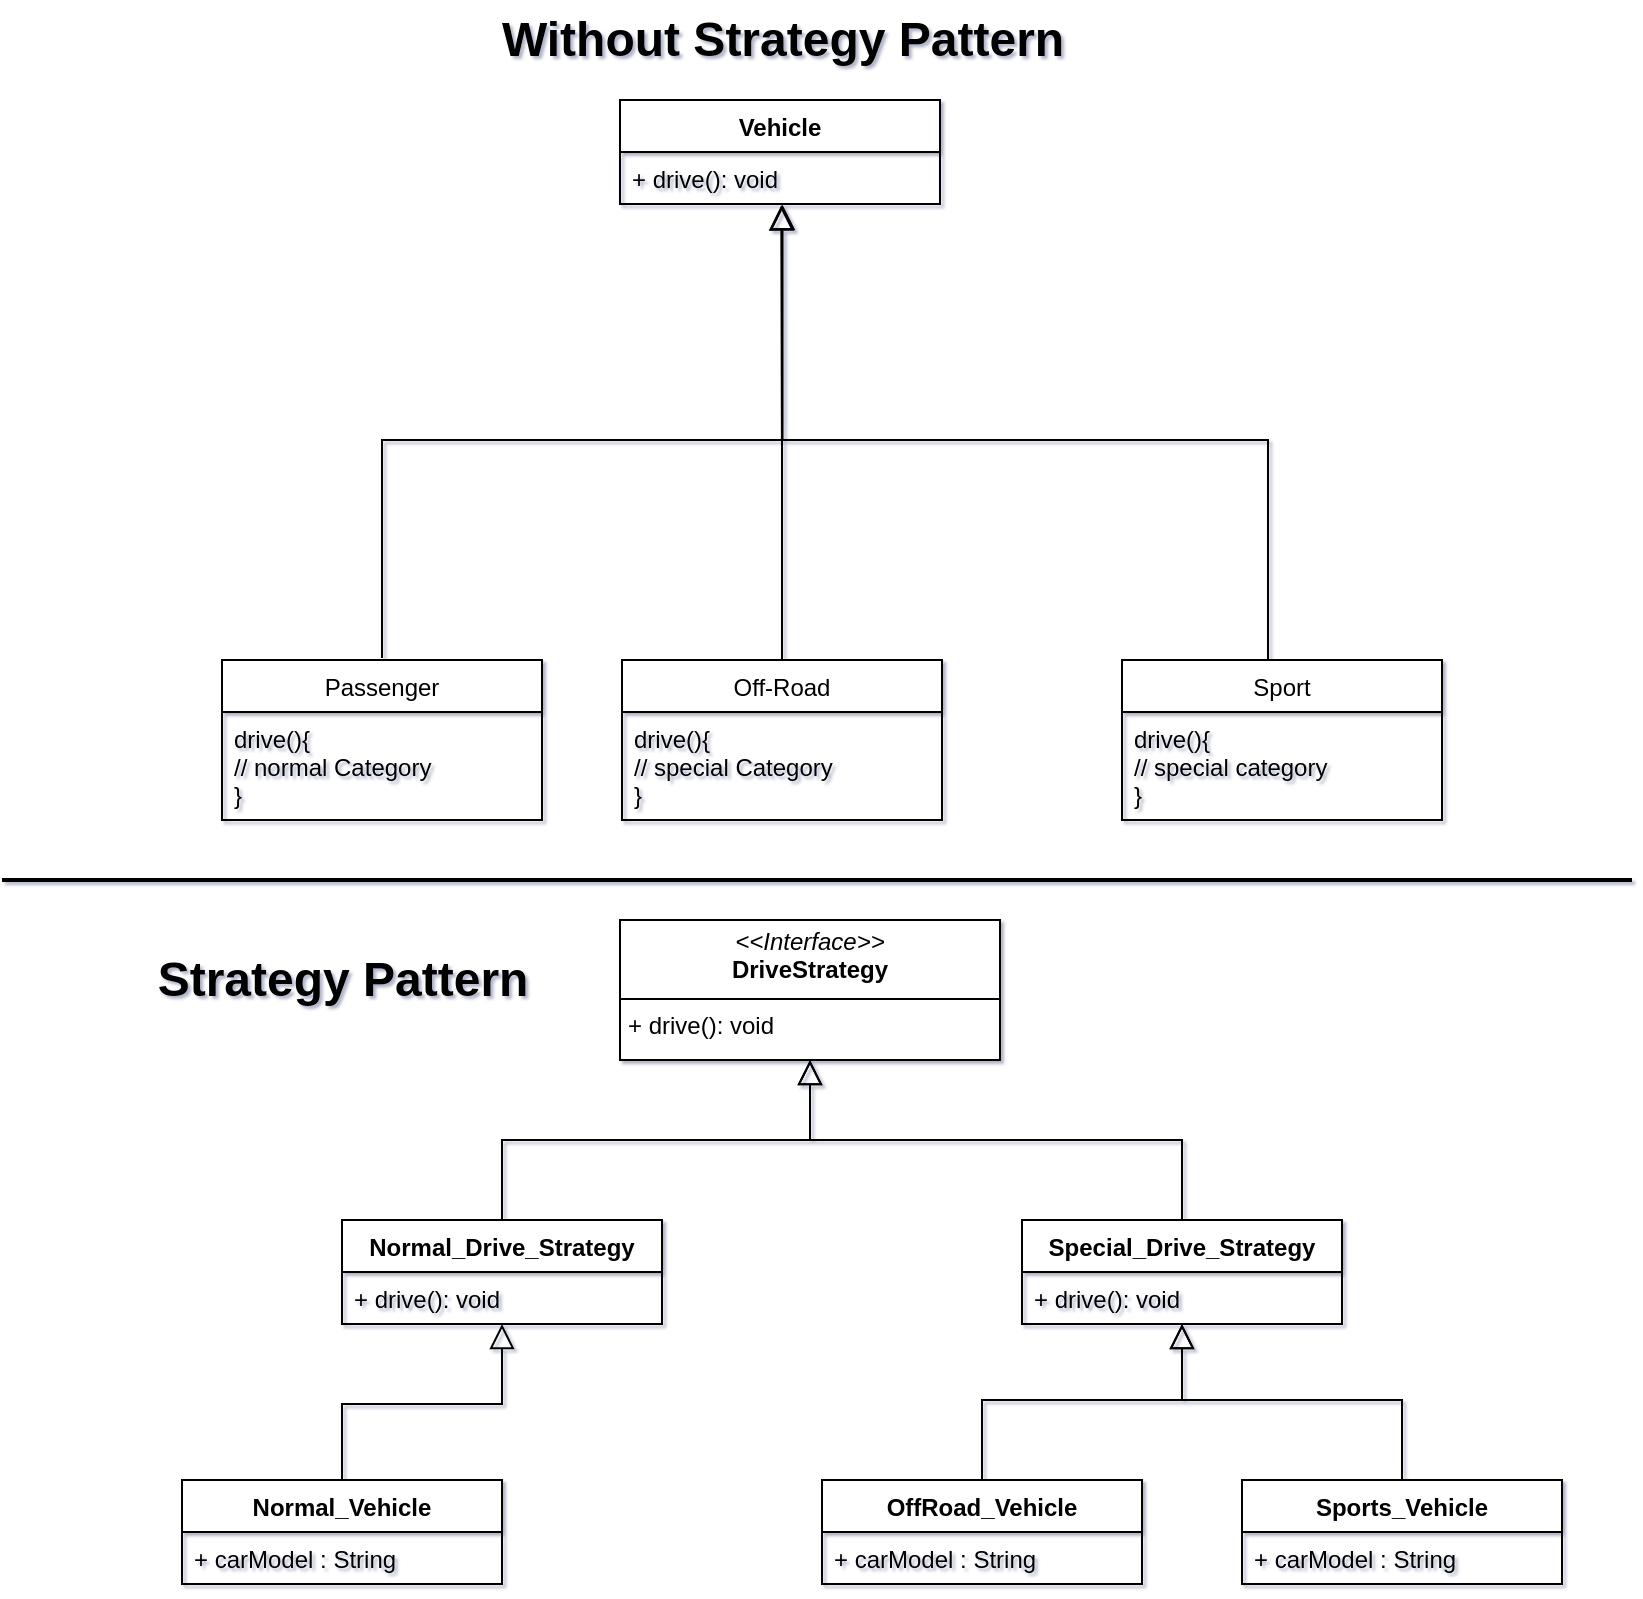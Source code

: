 <mxfile version="24.7.6">
  <diagram id="C5RBs43oDa-KdzZeNtuy" name="Page-1">
    <mxGraphModel dx="1793" dy="923" grid="1" gridSize="10" guides="1" tooltips="1" connect="1" arrows="1" fold="1" page="1" pageScale="1" pageWidth="827" pageHeight="1169" background="none" math="0" shadow="1">
      <root>
        <mxCell id="WIyWlLk6GJQsqaUBKTNV-0" />
        <mxCell id="WIyWlLk6GJQsqaUBKTNV-1" parent="WIyWlLk6GJQsqaUBKTNV-0" />
        <mxCell id="zkfFHV4jXpPFQw0GAbJ--6" value="Passenger" style="swimlane;fontStyle=0;align=center;verticalAlign=top;childLayout=stackLayout;horizontal=1;startSize=26;horizontalStack=0;resizeParent=1;resizeLast=0;collapsible=1;marginBottom=0;rounded=0;shadow=0;strokeWidth=1;" parent="WIyWlLk6GJQsqaUBKTNV-1" vertex="1">
          <mxGeometry x="120" y="360" width="160" height="80" as="geometry">
            <mxRectangle x="130" y="380" width="160" height="26" as="alternateBounds" />
          </mxGeometry>
        </mxCell>
        <mxCell id="z7HuRMmLX7FeRdtM0EAO-3" value="drive(){&#xa;// normal Category&#xa;}" style="text;align=left;verticalAlign=top;spacingLeft=4;spacingRight=4;overflow=hidden;rotatable=0;points=[[0,0.5],[1,0.5]];portConstraint=eastwest;" vertex="1" parent="zkfFHV4jXpPFQw0GAbJ--6">
          <mxGeometry y="26" width="160" height="54" as="geometry" />
        </mxCell>
        <mxCell id="zkfFHV4jXpPFQw0GAbJ--12" value="" style="endArrow=block;endSize=10;endFill=0;shadow=0;strokeWidth=1;rounded=0;curved=0;edgeStyle=elbowEdgeStyle;elbow=vertical;entryX=0.508;entryY=1.013;entryDx=0;entryDy=0;entryPerimeter=0;" parent="WIyWlLk6GJQsqaUBKTNV-1" target="z7HuRMmLX7FeRdtM0EAO-67" edge="1">
          <mxGeometry width="160" relative="1" as="geometry">
            <mxPoint x="200" y="359" as="sourcePoint" />
            <mxPoint x="390" y="160" as="targetPoint" />
            <Array as="points">
              <mxPoint x="300" y="250" />
            </Array>
          </mxGeometry>
        </mxCell>
        <mxCell id="zkfFHV4jXpPFQw0GAbJ--13" value="Off-Road" style="swimlane;fontStyle=0;align=center;verticalAlign=top;childLayout=stackLayout;horizontal=1;startSize=26;horizontalStack=0;resizeParent=1;resizeLast=0;collapsible=1;marginBottom=0;rounded=0;shadow=0;strokeWidth=1;" parent="WIyWlLk6GJQsqaUBKTNV-1" vertex="1">
          <mxGeometry x="320" y="360" width="160" height="80" as="geometry">
            <mxRectangle x="340" y="380" width="170" height="26" as="alternateBounds" />
          </mxGeometry>
        </mxCell>
        <mxCell id="zkfFHV4jXpPFQw0GAbJ--14" value="drive(){&#xa;// special Category&#xa;}" style="text;align=left;verticalAlign=top;spacingLeft=4;spacingRight=4;overflow=hidden;rotatable=0;points=[[0,0.5],[1,0.5]];portConstraint=eastwest;" parent="zkfFHV4jXpPFQw0GAbJ--13" vertex="1">
          <mxGeometry y="26" width="160" height="54" as="geometry" />
        </mxCell>
        <mxCell id="zkfFHV4jXpPFQw0GAbJ--16" value="" style="endArrow=block;endSize=10;endFill=0;shadow=0;strokeWidth=1;rounded=0;curved=0;edgeStyle=elbowEdgeStyle;elbow=vertical;exitX=0.45;exitY=0;exitDx=0;exitDy=0;exitPerimeter=0;entryX=0.506;entryY=1.026;entryDx=0;entryDy=0;entryPerimeter=0;" parent="WIyWlLk6GJQsqaUBKTNV-1" target="z7HuRMmLX7FeRdtM0EAO-67" edge="1">
          <mxGeometry width="160" relative="1" as="geometry">
            <mxPoint x="643" y="360" as="sourcePoint" />
            <mxPoint x="350" y="150" as="targetPoint" />
            <Array as="points">
              <mxPoint x="530" y="250" />
            </Array>
          </mxGeometry>
        </mxCell>
        <mxCell id="z7HuRMmLX7FeRdtM0EAO-0" value="Sport" style="swimlane;fontStyle=0;align=center;verticalAlign=top;childLayout=stackLayout;horizontal=1;startSize=26;horizontalStack=0;resizeParent=1;resizeLast=0;collapsible=1;marginBottom=0;rounded=0;shadow=0;strokeWidth=1;" vertex="1" parent="WIyWlLk6GJQsqaUBKTNV-1">
          <mxGeometry x="570" y="360" width="160" height="80" as="geometry">
            <mxRectangle x="340" y="380" width="170" height="26" as="alternateBounds" />
          </mxGeometry>
        </mxCell>
        <mxCell id="z7HuRMmLX7FeRdtM0EAO-1" value="drive(){&#xa;// special category&#xa;}" style="text;align=left;verticalAlign=top;spacingLeft=4;spacingRight=4;overflow=hidden;rotatable=0;points=[[0,0.5],[1,0.5]];portConstraint=eastwest;" vertex="1" parent="z7HuRMmLX7FeRdtM0EAO-0">
          <mxGeometry y="26" width="160" height="54" as="geometry" />
        </mxCell>
        <mxCell id="z7HuRMmLX7FeRdtM0EAO-5" value="" style="endArrow=block;endSize=10;endFill=0;shadow=0;strokeWidth=1;rounded=0;curved=0;edgeStyle=elbowEdgeStyle;elbow=vertical;entryX=0.504;entryY=1.026;entryDx=0;entryDy=0;entryPerimeter=0;" edge="1" parent="WIyWlLk6GJQsqaUBKTNV-1" target="z7HuRMmLX7FeRdtM0EAO-67">
          <mxGeometry width="160" relative="1" as="geometry">
            <mxPoint x="400" y="360" as="sourcePoint" />
            <mxPoint x="420" y="140" as="targetPoint" />
            <Array as="points">
              <mxPoint x="405" y="250" />
            </Array>
          </mxGeometry>
        </mxCell>
        <mxCell id="z7HuRMmLX7FeRdtM0EAO-10" value="Normal_Drive_Strategy" style="swimlane;fontStyle=1;align=center;verticalAlign=top;childLayout=stackLayout;horizontal=1;startSize=26;horizontalStack=0;resizeParent=1;resizeParentMax=0;resizeLast=0;collapsible=1;marginBottom=0;whiteSpace=wrap;html=1;" vertex="1" parent="WIyWlLk6GJQsqaUBKTNV-1">
          <mxGeometry x="180" y="640" width="160" height="52" as="geometry" />
        </mxCell>
        <mxCell id="z7HuRMmLX7FeRdtM0EAO-13" value="+ drive(): void" style="text;strokeColor=none;fillColor=none;align=left;verticalAlign=top;spacingLeft=4;spacingRight=4;overflow=hidden;rotatable=0;points=[[0,0.5],[1,0.5]];portConstraint=eastwest;whiteSpace=wrap;html=1;" vertex="1" parent="z7HuRMmLX7FeRdtM0EAO-10">
          <mxGeometry y="26" width="160" height="26" as="geometry" />
        </mxCell>
        <mxCell id="z7HuRMmLX7FeRdtM0EAO-16" value="Special_Drive_Strategy" style="swimlane;fontStyle=1;align=center;verticalAlign=top;childLayout=stackLayout;horizontal=1;startSize=26;horizontalStack=0;resizeParent=1;resizeParentMax=0;resizeLast=0;collapsible=1;marginBottom=0;whiteSpace=wrap;html=1;" vertex="1" parent="WIyWlLk6GJQsqaUBKTNV-1">
          <mxGeometry x="520" y="640" width="160" height="52" as="geometry" />
        </mxCell>
        <mxCell id="z7HuRMmLX7FeRdtM0EAO-19" value="+ drive(): void" style="text;strokeColor=none;fillColor=none;align=left;verticalAlign=top;spacingLeft=4;spacingRight=4;overflow=hidden;rotatable=0;points=[[0,0.5],[1,0.5]];portConstraint=eastwest;whiteSpace=wrap;html=1;" vertex="1" parent="z7HuRMmLX7FeRdtM0EAO-16">
          <mxGeometry y="26" width="160" height="26" as="geometry" />
        </mxCell>
        <mxCell id="z7HuRMmLX7FeRdtM0EAO-45" value="&lt;p style=&quot;margin:0px;margin-top:4px;text-align:center;&quot;&gt;&lt;i&gt;&amp;lt;&amp;lt;Interface&amp;gt;&amp;gt;&lt;/i&gt;&lt;br&gt;&lt;b&gt;DriveStrategy&lt;/b&gt;&lt;/p&gt;&lt;hr size=&quot;1&quot; style=&quot;border-style:solid;&quot;&gt;&lt;p style=&quot;margin:0px;margin-left:4px;&quot;&gt;+ drive(): void&lt;/p&gt;" style="verticalAlign=top;align=left;overflow=fill;html=1;whiteSpace=wrap;" vertex="1" parent="WIyWlLk6GJQsqaUBKTNV-1">
          <mxGeometry x="319" y="490" width="190" height="70" as="geometry" />
        </mxCell>
        <mxCell id="z7HuRMmLX7FeRdtM0EAO-49" value="" style="endArrow=block;endSize=10;endFill=0;shadow=0;strokeWidth=1;rounded=0;curved=0;edgeStyle=elbowEdgeStyle;elbow=vertical;exitX=0.5;exitY=0;exitDx=0;exitDy=0;entryX=0.5;entryY=1;entryDx=0;entryDy=0;" edge="1" parent="WIyWlLk6GJQsqaUBKTNV-1" source="z7HuRMmLX7FeRdtM0EAO-16" target="z7HuRMmLX7FeRdtM0EAO-45">
          <mxGeometry width="160" relative="1" as="geometry">
            <mxPoint x="801" y="618.5" as="sourcePoint" />
            <mxPoint x="540" y="431.5" as="targetPoint" />
            <Array as="points">
              <mxPoint x="500" y="600" />
            </Array>
          </mxGeometry>
        </mxCell>
        <mxCell id="z7HuRMmLX7FeRdtM0EAO-50" value="" style="endArrow=block;endSize=10;endFill=0;shadow=0;strokeWidth=1;rounded=0;curved=0;edgeStyle=elbowEdgeStyle;elbow=vertical;exitX=0.5;exitY=0;exitDx=0;exitDy=0;entryX=0.5;entryY=1;entryDx=0;entryDy=0;" edge="1" parent="WIyWlLk6GJQsqaUBKTNV-1" source="z7HuRMmLX7FeRdtM0EAO-10" target="z7HuRMmLX7FeRdtM0EAO-45">
          <mxGeometry width="160" relative="1" as="geometry">
            <mxPoint x="610" y="650" as="sourcePoint" />
            <mxPoint x="410" y="570" as="targetPoint" />
            <Array as="points">
              <mxPoint x="370" y="600" />
            </Array>
          </mxGeometry>
        </mxCell>
        <mxCell id="z7HuRMmLX7FeRdtM0EAO-51" value="Normal_Vehicle" style="swimlane;fontStyle=1;align=center;verticalAlign=top;childLayout=stackLayout;horizontal=1;startSize=26;horizontalStack=0;resizeParent=1;resizeParentMax=0;resizeLast=0;collapsible=1;marginBottom=0;whiteSpace=wrap;html=1;" vertex="1" parent="WIyWlLk6GJQsqaUBKTNV-1">
          <mxGeometry x="100" y="770" width="160" height="52" as="geometry" />
        </mxCell>
        <mxCell id="z7HuRMmLX7FeRdtM0EAO-52" value="+ carModel : String" style="text;strokeColor=none;fillColor=none;align=left;verticalAlign=top;spacingLeft=4;spacingRight=4;overflow=hidden;rotatable=0;points=[[0,0.5],[1,0.5]];portConstraint=eastwest;whiteSpace=wrap;html=1;" vertex="1" parent="z7HuRMmLX7FeRdtM0EAO-51">
          <mxGeometry y="26" width="160" height="26" as="geometry" />
        </mxCell>
        <mxCell id="z7HuRMmLX7FeRdtM0EAO-55" value="" style="endArrow=block;endSize=10;endFill=0;shadow=0;strokeWidth=1;rounded=0;curved=0;edgeStyle=elbowEdgeStyle;elbow=vertical;exitX=0.5;exitY=0;exitDx=0;exitDy=0;entryX=0.5;entryY=1;entryDx=0;entryDy=0;" edge="1" parent="WIyWlLk6GJQsqaUBKTNV-1" source="z7HuRMmLX7FeRdtM0EAO-51">
          <mxGeometry width="160" relative="1" as="geometry">
            <mxPoint x="446" y="772" as="sourcePoint" />
            <mxPoint x="260" y="692" as="targetPoint" />
            <Array as="points">
              <mxPoint x="346" y="732" />
            </Array>
          </mxGeometry>
        </mxCell>
        <mxCell id="z7HuRMmLX7FeRdtM0EAO-56" value="OffRoad_Vehicle" style="swimlane;fontStyle=1;align=center;verticalAlign=top;childLayout=stackLayout;horizontal=1;startSize=26;horizontalStack=0;resizeParent=1;resizeParentMax=0;resizeLast=0;collapsible=1;marginBottom=0;whiteSpace=wrap;html=1;" vertex="1" parent="WIyWlLk6GJQsqaUBKTNV-1">
          <mxGeometry x="420" y="770" width="160" height="52" as="geometry" />
        </mxCell>
        <mxCell id="z7HuRMmLX7FeRdtM0EAO-57" value="+ carModel : String" style="text;strokeColor=none;fillColor=none;align=left;verticalAlign=top;spacingLeft=4;spacingRight=4;overflow=hidden;rotatable=0;points=[[0,0.5],[1,0.5]];portConstraint=eastwest;whiteSpace=wrap;html=1;" vertex="1" parent="z7HuRMmLX7FeRdtM0EAO-56">
          <mxGeometry y="26" width="160" height="26" as="geometry" />
        </mxCell>
        <mxCell id="z7HuRMmLX7FeRdtM0EAO-60" value="Sports_Vehicle" style="swimlane;fontStyle=1;align=center;verticalAlign=top;childLayout=stackLayout;horizontal=1;startSize=26;horizontalStack=0;resizeParent=1;resizeParentMax=0;resizeLast=0;collapsible=1;marginBottom=0;whiteSpace=wrap;html=1;" vertex="1" parent="WIyWlLk6GJQsqaUBKTNV-1">
          <mxGeometry x="630" y="770" width="160" height="52" as="geometry" />
        </mxCell>
        <mxCell id="z7HuRMmLX7FeRdtM0EAO-61" value="+ carModel : String" style="text;strokeColor=none;fillColor=none;align=left;verticalAlign=top;spacingLeft=4;spacingRight=4;overflow=hidden;rotatable=0;points=[[0,0.5],[1,0.5]];portConstraint=eastwest;whiteSpace=wrap;html=1;" vertex="1" parent="z7HuRMmLX7FeRdtM0EAO-60">
          <mxGeometry y="26" width="160" height="26" as="geometry" />
        </mxCell>
        <mxCell id="z7HuRMmLX7FeRdtM0EAO-62" value="" style="endArrow=block;endSize=10;endFill=0;shadow=0;strokeWidth=1;rounded=0;curved=0;edgeStyle=elbowEdgeStyle;elbow=vertical;exitX=0.5;exitY=0;exitDx=0;exitDy=0;entryX=0.5;entryY=1;entryDx=0;entryDy=0;" edge="1" parent="WIyWlLk6GJQsqaUBKTNV-1" source="z7HuRMmLX7FeRdtM0EAO-56">
          <mxGeometry width="160" relative="1" as="geometry">
            <mxPoint x="520" y="770" as="sourcePoint" />
            <mxPoint x="600" y="692" as="targetPoint" />
            <Array as="points">
              <mxPoint x="550" y="730" />
            </Array>
          </mxGeometry>
        </mxCell>
        <mxCell id="z7HuRMmLX7FeRdtM0EAO-63" value="" style="endArrow=block;endSize=10;endFill=0;shadow=0;strokeWidth=1;rounded=0;curved=0;edgeStyle=elbowEdgeStyle;elbow=vertical;exitX=0.5;exitY=0;exitDx=0;exitDy=0;" edge="1" parent="WIyWlLk6GJQsqaUBKTNV-1" source="z7HuRMmLX7FeRdtM0EAO-60">
          <mxGeometry width="160" relative="1" as="geometry">
            <mxPoint x="750" y="710" as="sourcePoint" />
            <mxPoint x="600" y="692" as="targetPoint" />
            <Array as="points">
              <mxPoint x="650" y="730" />
            </Array>
          </mxGeometry>
        </mxCell>
        <mxCell id="z7HuRMmLX7FeRdtM0EAO-64" value="Vehicle" style="swimlane;fontStyle=1;align=center;verticalAlign=top;childLayout=stackLayout;horizontal=1;startSize=26;horizontalStack=0;resizeParent=1;resizeParentMax=0;resizeLast=0;collapsible=1;marginBottom=0;whiteSpace=wrap;html=1;" vertex="1" parent="WIyWlLk6GJQsqaUBKTNV-1">
          <mxGeometry x="319" y="80" width="160" height="52" as="geometry" />
        </mxCell>
        <mxCell id="z7HuRMmLX7FeRdtM0EAO-67" value="+ drive(): void" style="text;strokeColor=none;fillColor=none;align=left;verticalAlign=top;spacingLeft=4;spacingRight=4;overflow=hidden;rotatable=0;points=[[0,0.5],[1,0.5]];portConstraint=eastwest;whiteSpace=wrap;html=1;" vertex="1" parent="z7HuRMmLX7FeRdtM0EAO-64">
          <mxGeometry y="26" width="160" height="26" as="geometry" />
        </mxCell>
        <mxCell id="z7HuRMmLX7FeRdtM0EAO-69" value="" style="line;strokeWidth=2;direction=south;html=1;perimeter=backbonePerimeter;points=[];outlineConnect=0;rotation=90;" vertex="1" parent="WIyWlLk6GJQsqaUBKTNV-1">
          <mxGeometry x="412.5" y="62.5" width="10" height="815" as="geometry" />
        </mxCell>
        <mxCell id="z7HuRMmLX7FeRdtM0EAO-70" value="Without Strategy Pattern" style="text;strokeColor=none;fillColor=none;html=1;fontSize=24;fontStyle=1;verticalAlign=middle;align=center;" vertex="1" parent="WIyWlLk6GJQsqaUBKTNV-1">
          <mxGeometry x="250" y="30" width="300" height="40" as="geometry" />
        </mxCell>
        <mxCell id="z7HuRMmLX7FeRdtM0EAO-71" value="Strategy Pattern" style="text;strokeColor=none;fillColor=none;html=1;fontSize=24;fontStyle=1;verticalAlign=middle;align=center;" vertex="1" parent="WIyWlLk6GJQsqaUBKTNV-1">
          <mxGeometry x="75" y="500" width="210" height="40" as="geometry" />
        </mxCell>
      </root>
    </mxGraphModel>
  </diagram>
</mxfile>
